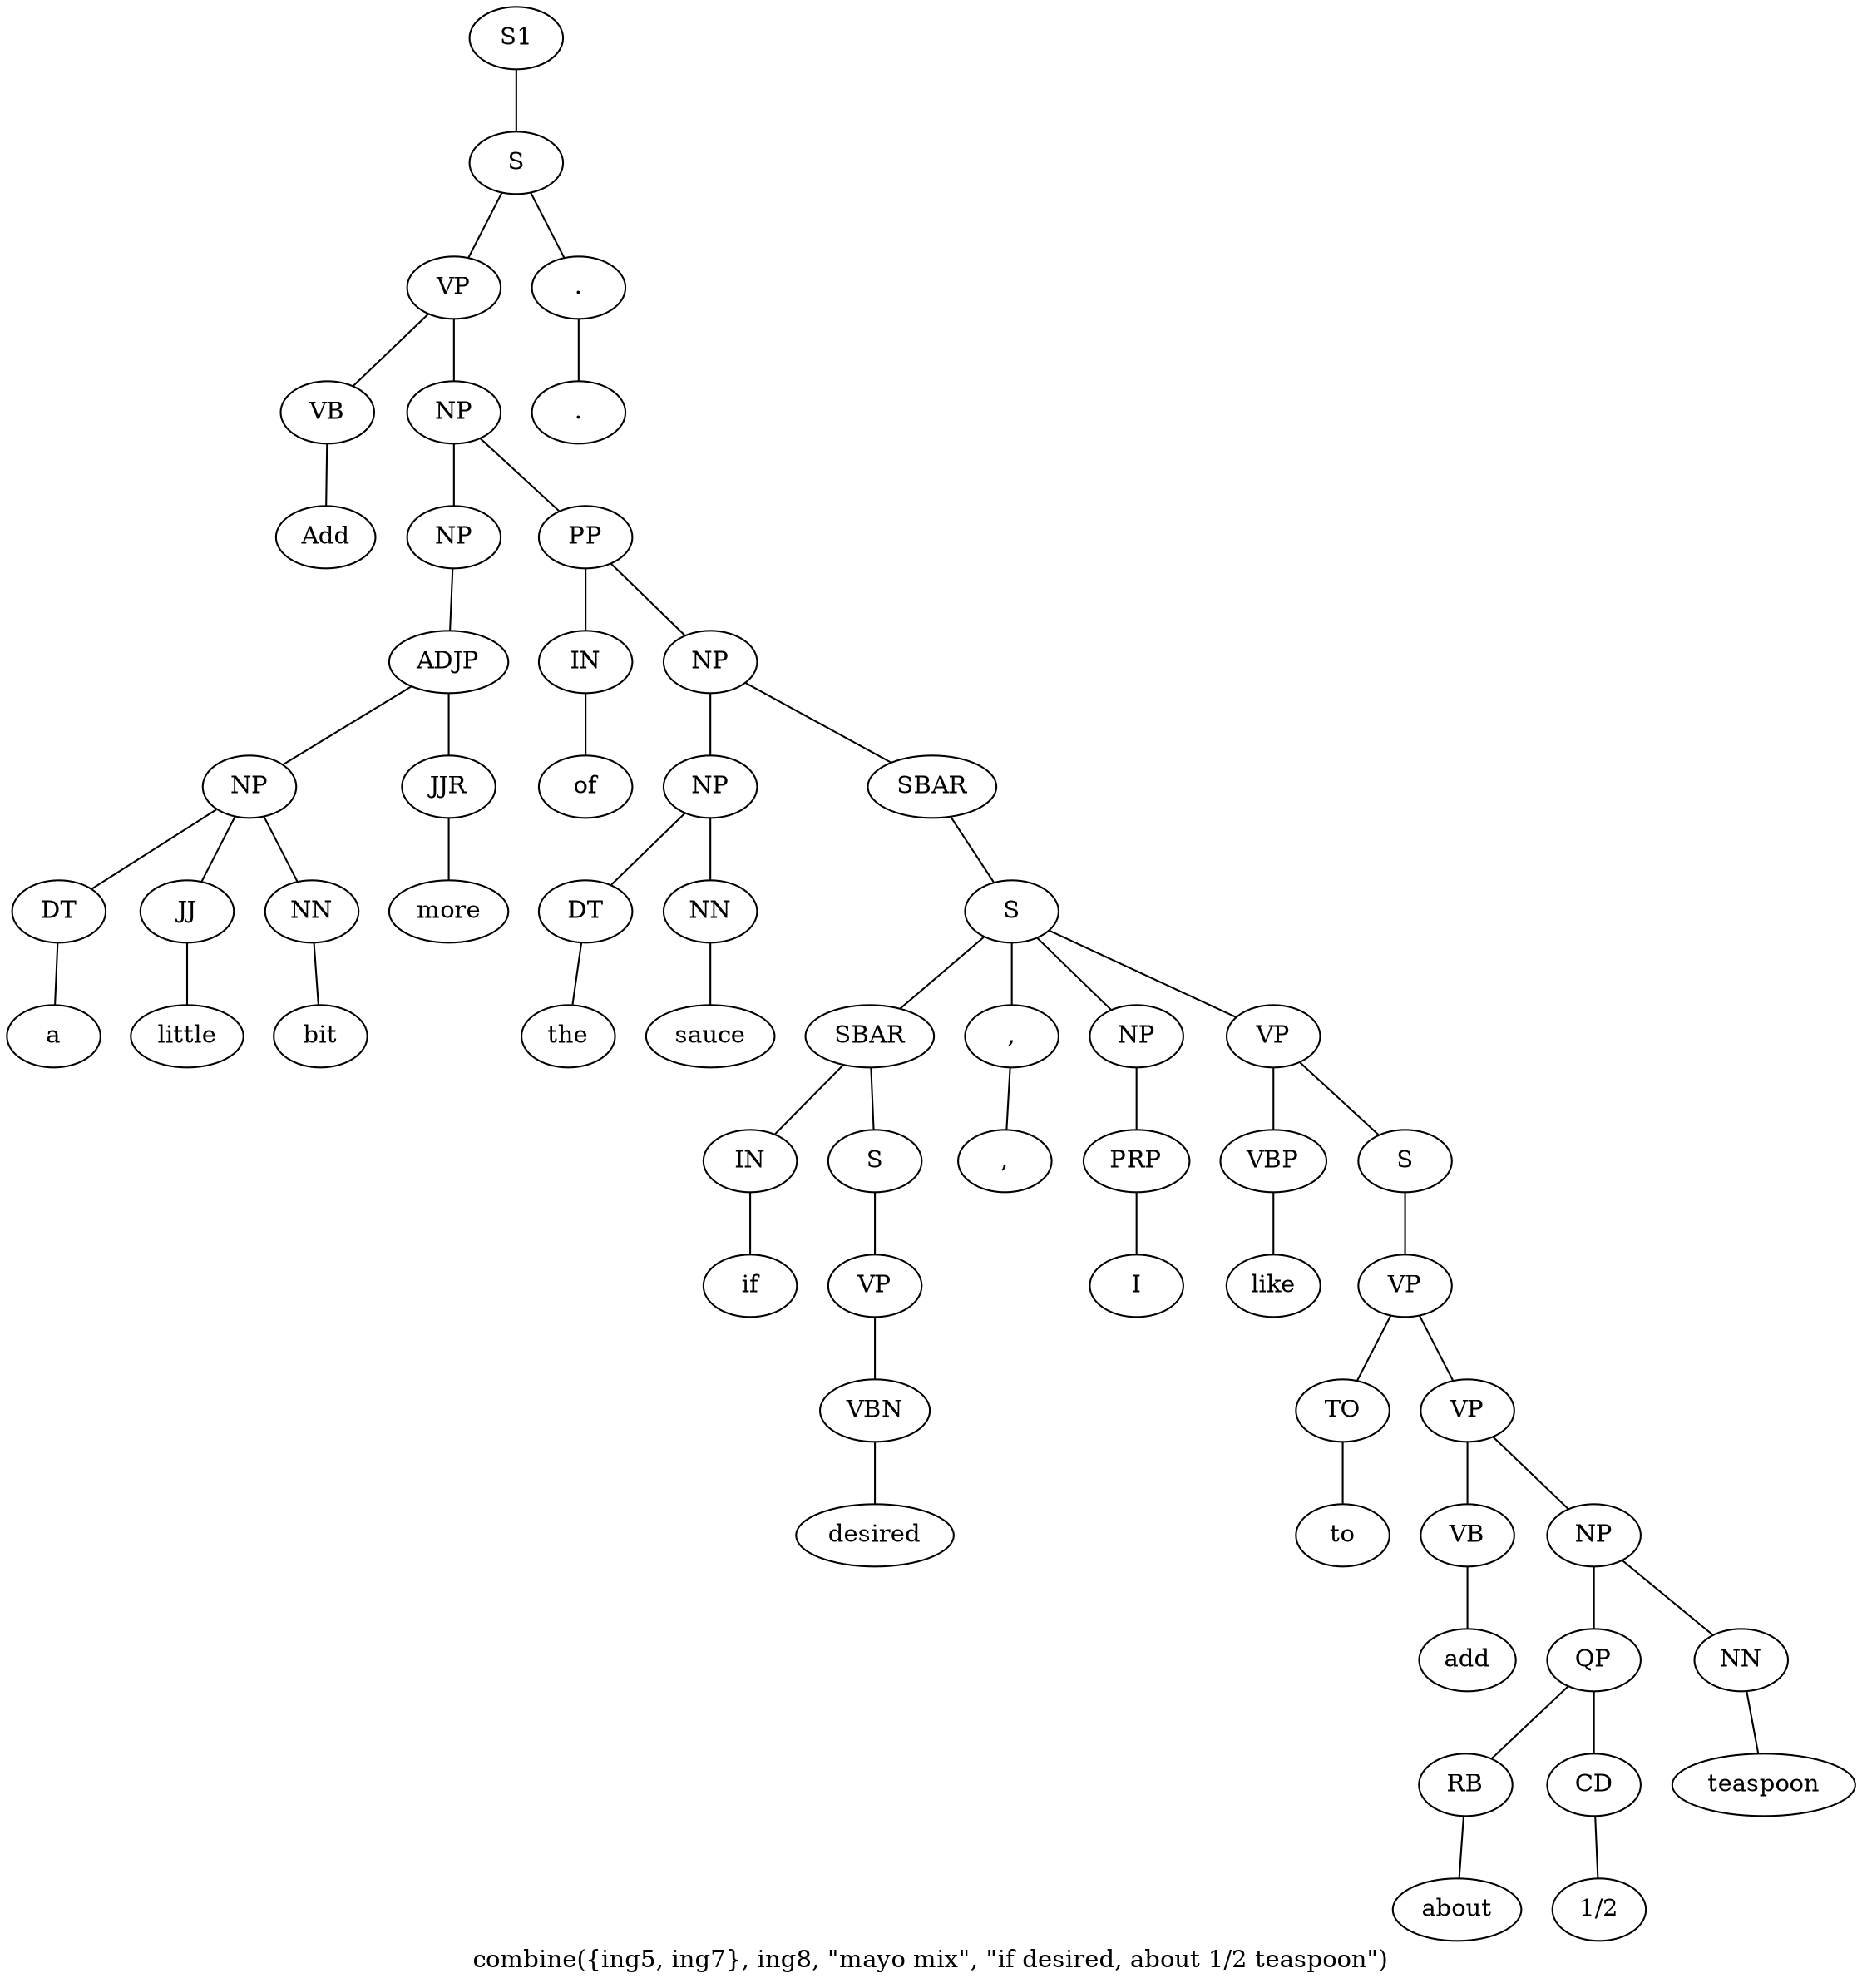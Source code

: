 graph SyntaxGraph {
	label = "combine({ing5, ing7}, ing8, \"mayo mix\", \"if desired, about 1/2 teaspoon\")";
	Node0 [label="S1"];
	Node1 [label="S"];
	Node2 [label="VP"];
	Node3 [label="VB"];
	Node4 [label="Add"];
	Node5 [label="NP"];
	Node6 [label="NP"];
	Node7 [label="ADJP"];
	Node8 [label="NP"];
	Node9 [label="DT"];
	Node10 [label="a"];
	Node11 [label="JJ"];
	Node12 [label="little"];
	Node13 [label="NN"];
	Node14 [label="bit"];
	Node15 [label="JJR"];
	Node16 [label="more"];
	Node17 [label="PP"];
	Node18 [label="IN"];
	Node19 [label="of"];
	Node20 [label="NP"];
	Node21 [label="NP"];
	Node22 [label="DT"];
	Node23 [label="the"];
	Node24 [label="NN"];
	Node25 [label="sauce"];
	Node26 [label="SBAR"];
	Node27 [label="S"];
	Node28 [label="SBAR"];
	Node29 [label="IN"];
	Node30 [label="if"];
	Node31 [label="S"];
	Node32 [label="VP"];
	Node33 [label="VBN"];
	Node34 [label="desired"];
	Node35 [label=","];
	Node36 [label=","];
	Node37 [label="NP"];
	Node38 [label="PRP"];
	Node39 [label="I"];
	Node40 [label="VP"];
	Node41 [label="VBP"];
	Node42 [label="like"];
	Node43 [label="S"];
	Node44 [label="VP"];
	Node45 [label="TO"];
	Node46 [label="to"];
	Node47 [label="VP"];
	Node48 [label="VB"];
	Node49 [label="add"];
	Node50 [label="NP"];
	Node51 [label="QP"];
	Node52 [label="RB"];
	Node53 [label="about"];
	Node54 [label="CD"];
	Node55 [label="1/2"];
	Node56 [label="NN"];
	Node57 [label="teaspoon"];
	Node58 [label="."];
	Node59 [label="."];

	Node0 -- Node1;
	Node1 -- Node2;
	Node1 -- Node58;
	Node2 -- Node3;
	Node2 -- Node5;
	Node3 -- Node4;
	Node5 -- Node6;
	Node5 -- Node17;
	Node6 -- Node7;
	Node7 -- Node8;
	Node7 -- Node15;
	Node8 -- Node9;
	Node8 -- Node11;
	Node8 -- Node13;
	Node9 -- Node10;
	Node11 -- Node12;
	Node13 -- Node14;
	Node15 -- Node16;
	Node17 -- Node18;
	Node17 -- Node20;
	Node18 -- Node19;
	Node20 -- Node21;
	Node20 -- Node26;
	Node21 -- Node22;
	Node21 -- Node24;
	Node22 -- Node23;
	Node24 -- Node25;
	Node26 -- Node27;
	Node27 -- Node28;
	Node27 -- Node35;
	Node27 -- Node37;
	Node27 -- Node40;
	Node28 -- Node29;
	Node28 -- Node31;
	Node29 -- Node30;
	Node31 -- Node32;
	Node32 -- Node33;
	Node33 -- Node34;
	Node35 -- Node36;
	Node37 -- Node38;
	Node38 -- Node39;
	Node40 -- Node41;
	Node40 -- Node43;
	Node41 -- Node42;
	Node43 -- Node44;
	Node44 -- Node45;
	Node44 -- Node47;
	Node45 -- Node46;
	Node47 -- Node48;
	Node47 -- Node50;
	Node48 -- Node49;
	Node50 -- Node51;
	Node50 -- Node56;
	Node51 -- Node52;
	Node51 -- Node54;
	Node52 -- Node53;
	Node54 -- Node55;
	Node56 -- Node57;
	Node58 -- Node59;
}
